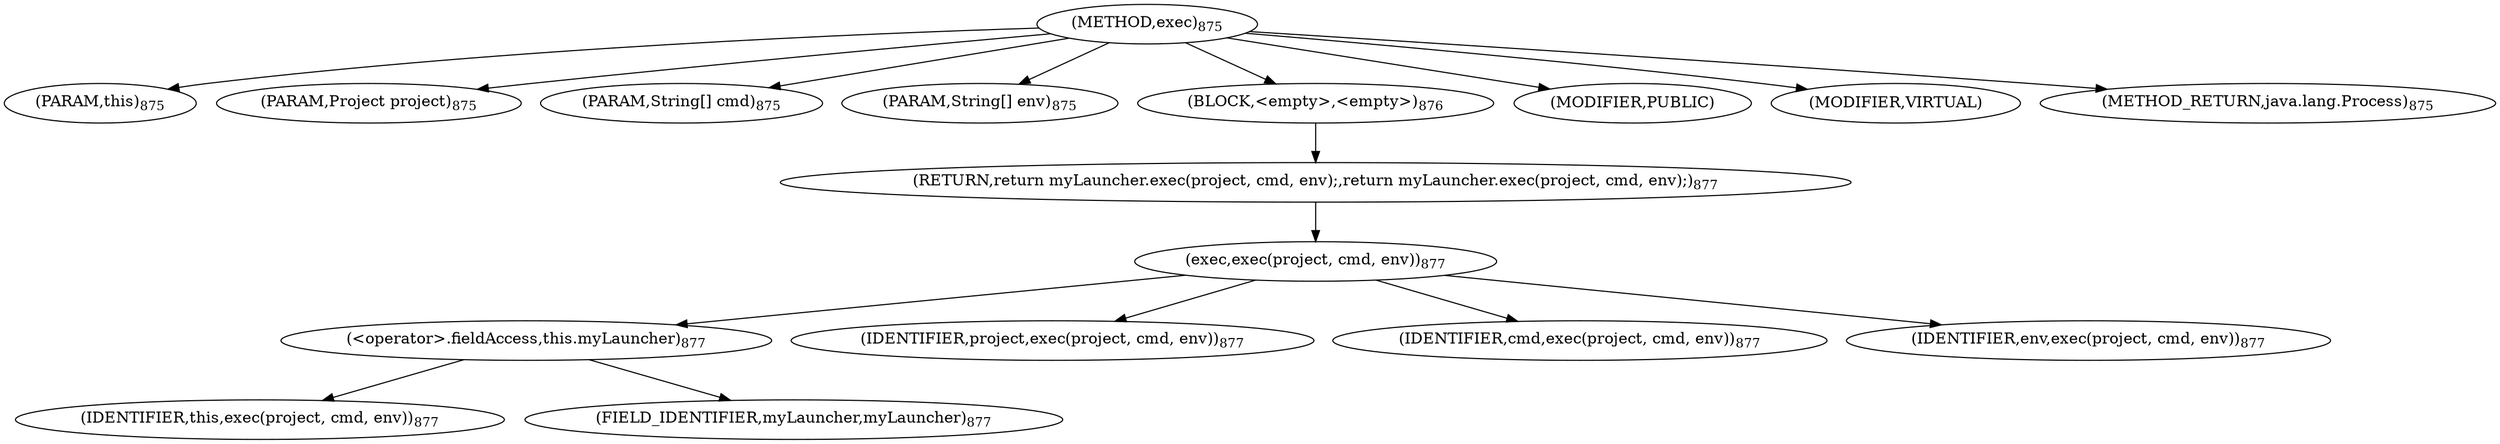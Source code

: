 digraph "exec" {  
"1754" [label = <(METHOD,exec)<SUB>875</SUB>> ]
"1755" [label = <(PARAM,this)<SUB>875</SUB>> ]
"1756" [label = <(PARAM,Project project)<SUB>875</SUB>> ]
"1757" [label = <(PARAM,String[] cmd)<SUB>875</SUB>> ]
"1758" [label = <(PARAM,String[] env)<SUB>875</SUB>> ]
"1759" [label = <(BLOCK,&lt;empty&gt;,&lt;empty&gt;)<SUB>876</SUB>> ]
"1760" [label = <(RETURN,return myLauncher.exec(project, cmd, env);,return myLauncher.exec(project, cmd, env);)<SUB>877</SUB>> ]
"1761" [label = <(exec,exec(project, cmd, env))<SUB>877</SUB>> ]
"1762" [label = <(&lt;operator&gt;.fieldAccess,this.myLauncher)<SUB>877</SUB>> ]
"1763" [label = <(IDENTIFIER,this,exec(project, cmd, env))<SUB>877</SUB>> ]
"1764" [label = <(FIELD_IDENTIFIER,myLauncher,myLauncher)<SUB>877</SUB>> ]
"1765" [label = <(IDENTIFIER,project,exec(project, cmd, env))<SUB>877</SUB>> ]
"1766" [label = <(IDENTIFIER,cmd,exec(project, cmd, env))<SUB>877</SUB>> ]
"1767" [label = <(IDENTIFIER,env,exec(project, cmd, env))<SUB>877</SUB>> ]
"1768" [label = <(MODIFIER,PUBLIC)> ]
"1769" [label = <(MODIFIER,VIRTUAL)> ]
"1770" [label = <(METHOD_RETURN,java.lang.Process)<SUB>875</SUB>> ]
  "1754" -> "1755" 
  "1754" -> "1756" 
  "1754" -> "1757" 
  "1754" -> "1758" 
  "1754" -> "1759" 
  "1754" -> "1768" 
  "1754" -> "1769" 
  "1754" -> "1770" 
  "1759" -> "1760" 
  "1760" -> "1761" 
  "1761" -> "1762" 
  "1761" -> "1765" 
  "1761" -> "1766" 
  "1761" -> "1767" 
  "1762" -> "1763" 
  "1762" -> "1764" 
}
